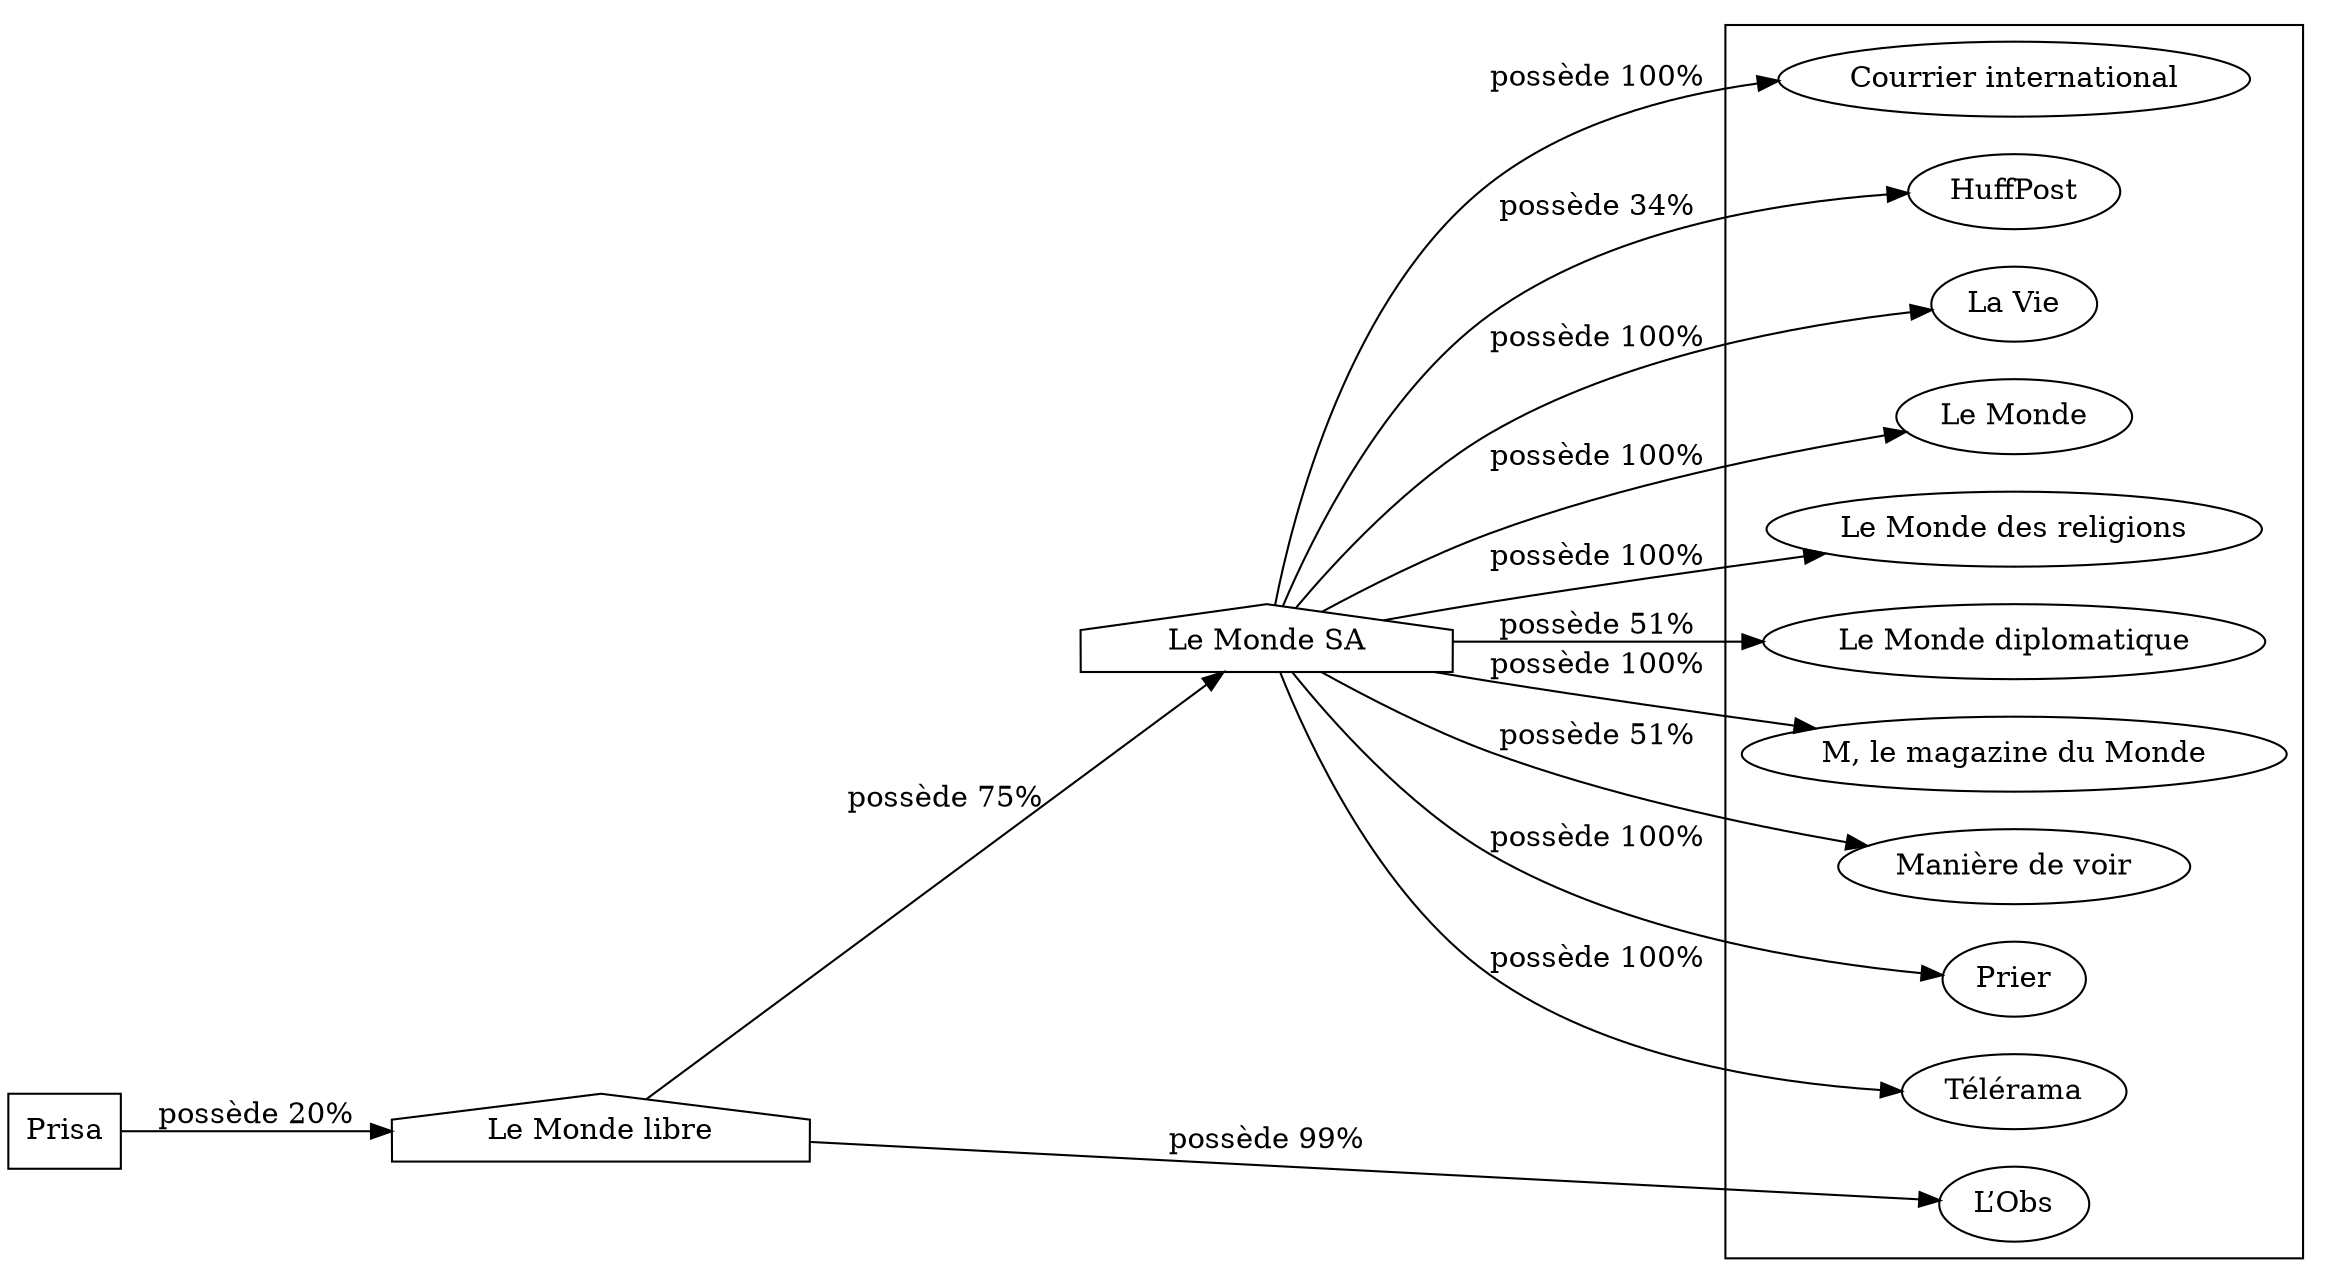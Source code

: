 digraph {
  rankdir=LR;
  subgraph roots {
    
      "prisa-9"[label="Prisa" shape=box]
    
  }

  
    "le-monde-libre-14"[label="Le Monde libre" shape=house]
  
    "le-monde-sa-15"[label="Le Monde SA" shape=house]
  

  subgraph clusterLeaves {
    
      "l-obs-16"[label="L’Obs"]
    
      "courrier-international-21"[label="Courrier international"]
    
      "huffpost-26"[label="HuffPost"]
    
      "la-vie-23"[label="La Vie"]
    
      "le-monde-19"[label="Le Monde"]
    
      "le-monde-des-religions-22"[label="Le Monde des religions"]
    
      "le-monde-diplomatique-24"[label="Le Monde diplomatique"]
    
      "m-le-magazine-du-monde-18"[label="M, le magazine du Monde"]
    
      "maniere-de-voir-25"[label="Manière de voir"]
    
      "prier-17"[label="Prier"]
    
      "telerama-20"[label="Télérama"]
    
  }

  
    "prisa-9" -> "le-monde-libre-14" [
      label="possède 20%"
    ]
  
    "le-monde-libre-14" -> "l-obs-16" [
      label="possède 99%"
    ]
  
    "le-monde-libre-14" -> "le-monde-sa-15" [
      label="possède 75%"
    ]
  
    "le-monde-sa-15" -> "courrier-international-21" [
      label="possède 100%"
    ]
  
    "le-monde-sa-15" -> "huffpost-26" [
      label="possède 34%"
    ]
  
    "le-monde-sa-15" -> "la-vie-23" [
      label="possède 100%"
    ]
  
    "le-monde-sa-15" -> "le-monde-19" [
      label="possède 100%"
    ]
  
    "le-monde-sa-15" -> "le-monde-des-religions-22" [
      label="possède 100%"
    ]
  
    "le-monde-sa-15" -> "le-monde-diplomatique-24" [
      label="possède 51%"
    ]
  
    "le-monde-sa-15" -> "m-le-magazine-du-monde-18" [
      label="possède 100%"
    ]
  
    "le-monde-sa-15" -> "maniere-de-voir-25" [
      label="possède 51%"
    ]
  
    "le-monde-sa-15" -> "prier-17" [
      label="possède 100%"
    ]
  
    "le-monde-sa-15" -> "telerama-20" [
      label="possède 100%"
    ]
  
}
